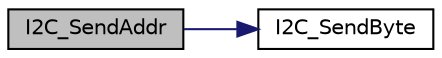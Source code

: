 digraph "I2C_SendAddr"
{
  edge [fontname="Helvetica",fontsize="10",labelfontname="Helvetica",labelfontsize="10"];
  node [fontname="Helvetica",fontsize="10",shape=record];
  rankdir="LR";
  Node13 [label="I2C_SendAddr",height=0.2,width=0.4,color="black", fillcolor="grey75", style="filled", fontcolor="black"];
  Node13 -> Node14 [color="midnightblue",fontsize="10",style="solid",fontname="Helvetica"];
  Node14 [label="I2C_SendByte",height=0.2,width=0.4,color="black", fillcolor="white", style="filled",URL="$i2c_8c.html#a069cdc2bec983c627606ee4ef52d6155",tooltip="Send a single byte of data. "];
}
